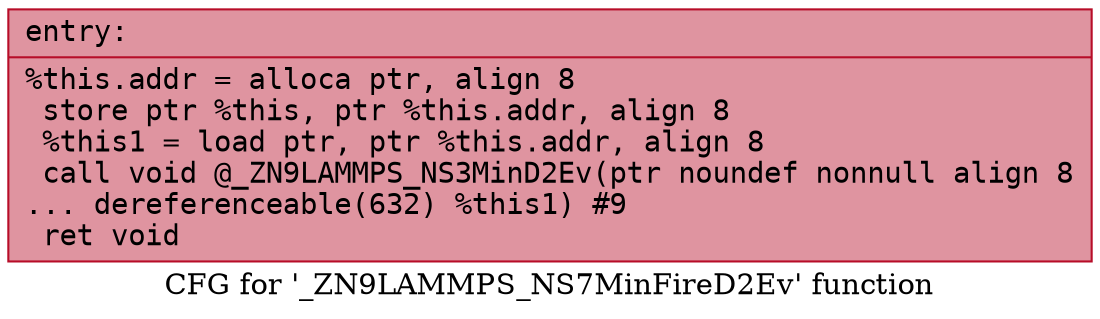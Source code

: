 digraph "CFG for '_ZN9LAMMPS_NS7MinFireD2Ev' function" {
	label="CFG for '_ZN9LAMMPS_NS7MinFireD2Ev' function";

	Node0x557bd15ccbf0 [shape=record,color="#b70d28ff", style=filled, fillcolor="#b70d2870" fontname="Courier",label="{entry:\l|  %this.addr = alloca ptr, align 8\l  store ptr %this, ptr %this.addr, align 8\l  %this1 = load ptr, ptr %this.addr, align 8\l  call void @_ZN9LAMMPS_NS3MinD2Ev(ptr noundef nonnull align 8\l... dereferenceable(632) %this1) #9\l  ret void\l}"];
}
